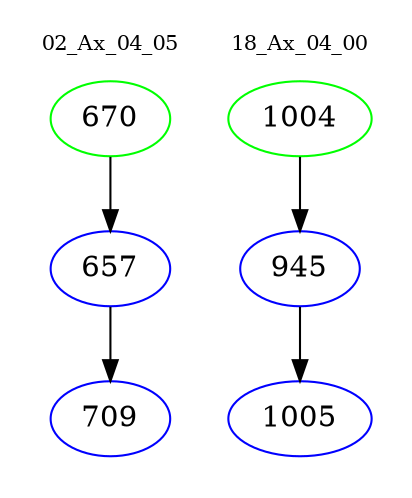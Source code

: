 digraph{
subgraph cluster_0 {
color = white
label = "02_Ax_04_05";
fontsize=10;
T0_670 [label="670", color="green"]
T0_670 -> T0_657 [color="black"]
T0_657 [label="657", color="blue"]
T0_657 -> T0_709 [color="black"]
T0_709 [label="709", color="blue"]
}
subgraph cluster_1 {
color = white
label = "18_Ax_04_00";
fontsize=10;
T1_1004 [label="1004", color="green"]
T1_1004 -> T1_945 [color="black"]
T1_945 [label="945", color="blue"]
T1_945 -> T1_1005 [color="black"]
T1_1005 [label="1005", color="blue"]
}
}
